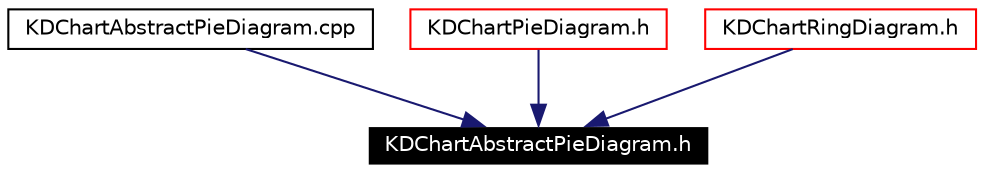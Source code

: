 digraph G
{
  edge [fontname="Helvetica",fontsize=10,labelfontname="Helvetica",labelfontsize=10];
  node [fontname="Helvetica",fontsize=10,shape=record];
  Node726 [label="KDChartAbstractPieDiagram.h",height=0.2,width=0.4,color="white", fillcolor="black", style="filled" fontcolor="white"];
  Node727 -> Node726 [color="midnightblue",fontsize=10,style="solid",fontname="Helvetica"];
  Node727 [label="KDChartAbstractPieDiagram.cpp",height=0.2,width=0.4,color="black",URL="$_k_d_chart_abstract_pie_diagram_8cpp.html"];
  Node728 -> Node726 [color="midnightblue",fontsize=10,style="solid",fontname="Helvetica"];
  Node728 [label="KDChartPieDiagram.h",height=0.2,width=0.4,color="red",URL="$_k_d_chart_pie_diagram_8h.html"];
  Node731 -> Node726 [color="midnightblue",fontsize=10,style="solid",fontname="Helvetica"];
  Node731 [label="KDChartRingDiagram.h",height=0.2,width=0.4,color="red",URL="$_k_d_chart_ring_diagram_8h.html"];
}
